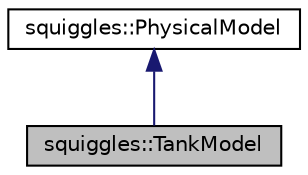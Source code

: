 digraph "squiggles::TankModel"
{
 // LATEX_PDF_SIZE
  edge [fontname="Helvetica",fontsize="10",labelfontname="Helvetica",labelfontsize="10"];
  node [fontname="Helvetica",fontsize="10",shape=record];
  Node1 [label="squiggles::TankModel",height=0.2,width=0.4,color="black", fillcolor="grey75", style="filled", fontcolor="black",tooltip=" "];
  Node2 -> Node1 [dir="back",color="midnightblue",fontsize="10",style="solid",fontname="Helvetica"];
  Node2 [label="squiggles::PhysicalModel",height=0.2,width=0.4,color="black", fillcolor="white", style="filled",URL="$classsquiggles_1_1PhysicalModel.html",tooltip=" "];
}
